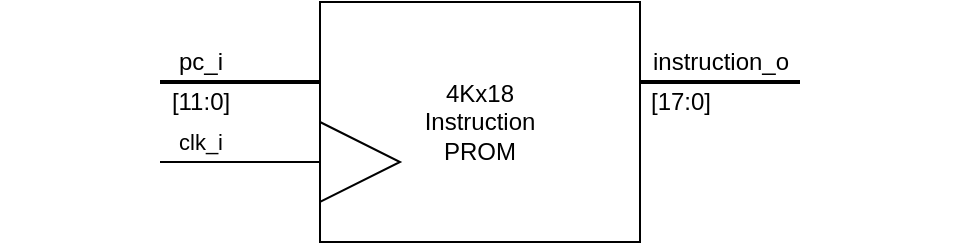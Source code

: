 <mxfile version="13.0.3" type="device"><diagram id="Li5Rl3-0IhGSLnciUuNi" name="Page-1"><mxGraphModel dx="749" dy="556" grid="1" gridSize="10" guides="1" tooltips="1" connect="1" arrows="1" fold="1" page="1" pageScale="1" pageWidth="850" pageHeight="1100" math="0" shadow="0"><root><mxCell id="0"/><mxCell id="1" parent="0"/><mxCell id="MRmQ-671ziyOcFv2NNGt-1" style="edgeStyle=orthogonalEdgeStyle;rounded=0;orthogonalLoop=1;jettySize=auto;html=1;endArrow=none;endFill=0;strokeWidth=2;" parent="1" source="-xM4Njac7Bel6Wm34ZWw-1" edge="1"><mxGeometry relative="1" as="geometry"><mxPoint x="440" y="120" as="targetPoint"/><Array as="points"><mxPoint x="440" y="120"/></Array></mxGeometry></mxCell><mxCell id="MRmQ-671ziyOcFv2NNGt-2" value="&lt;span style=&quot;font-size: 12px;&quot;&gt;instruction_o&lt;/span&gt;" style="edgeLabel;html=1;align=center;verticalAlign=middle;resizable=0;points=[];labelBackgroundColor=none;" parent="MRmQ-671ziyOcFv2NNGt-1" vertex="1" connectable="0"><mxGeometry x="0.313" relative="1" as="geometry"><mxPoint x="-12.38" y="-10" as="offset"/></mxGeometry></mxCell><mxCell id="MRmQ-671ziyOcFv2NNGt-3" value="&lt;span style=&quot;font-size: 12px;&quot;&gt;[17:0]&lt;/span&gt;" style="edgeLabel;html=1;align=center;verticalAlign=middle;resizable=0;points=[];labelBackgroundColor=none;" parent="MRmQ-671ziyOcFv2NNGt-1" vertex="1" connectable="0"><mxGeometry x="-0.627" relative="1" as="geometry"><mxPoint x="5.24" y="10" as="offset"/></mxGeometry></mxCell><mxCell id="MRmQ-671ziyOcFv2NNGt-4" style="edgeStyle=orthogonalEdgeStyle;rounded=0;orthogonalLoop=1;jettySize=auto;html=1;endArrow=none;endFill=0;strokeWidth=2;" parent="1" source="-xM4Njac7Bel6Wm34ZWw-1" edge="1"><mxGeometry relative="1" as="geometry"><mxPoint x="120" y="120" as="targetPoint"/><Array as="points"><mxPoint x="180" y="120"/><mxPoint x="180" y="120"/></Array></mxGeometry></mxCell><mxCell id="MRmQ-671ziyOcFv2NNGt-5" value="&lt;span style=&quot;font-size: 12px;&quot;&gt;pc_i&lt;/span&gt;" style="edgeLabel;html=1;align=center;verticalAlign=middle;resizable=0;points=[];labelBackgroundColor=none;" parent="MRmQ-671ziyOcFv2NNGt-4" vertex="1" connectable="0"><mxGeometry x="0.127" y="-2" relative="1" as="geometry"><mxPoint x="-14.76" y="-8" as="offset"/></mxGeometry></mxCell><mxCell id="MRmQ-671ziyOcFv2NNGt-6" value="&lt;span style=&quot;font-size: 12px;&quot;&gt;[11:0]&lt;/span&gt;" style="edgeLabel;html=1;align=center;verticalAlign=middle;resizable=0;points=[];labelBackgroundColor=none;" parent="MRmQ-671ziyOcFv2NNGt-4" vertex="1" connectable="0"><mxGeometry x="-0.242" y="-1" relative="1" as="geometry"><mxPoint x="-29.52" y="11" as="offset"/></mxGeometry></mxCell><mxCell id="c9r8SsXnLIncSO47DS2p-2" style="edgeStyle=orthogonalEdgeStyle;rounded=0;orthogonalLoop=1;jettySize=auto;html=1;endArrow=none;endFill=0;" edge="1" parent="1" source="-xM4Njac7Bel6Wm34ZWw-1"><mxGeometry relative="1" as="geometry"><mxPoint x="120" y="160" as="targetPoint"/><Array as="points"><mxPoint x="180" y="160"/><mxPoint x="180" y="160"/></Array></mxGeometry></mxCell><mxCell id="c9r8SsXnLIncSO47DS2p-3" value="clk_i" style="edgeLabel;html=1;align=center;verticalAlign=middle;resizable=0;points=[];labelBackgroundColor=none;" vertex="1" connectable="0" parent="c9r8SsXnLIncSO47DS2p-2"><mxGeometry x="0.811" y="2" relative="1" as="geometry"><mxPoint x="12.57" y="-12" as="offset"/></mxGeometry></mxCell><mxCell id="-xM4Njac7Bel6Wm34ZWw-1" value="4Kx18&lt;br&gt;Instruction&lt;br&gt;PROM" style="rounded=0;whiteSpace=wrap;html=1;" parent="1" vertex="1"><mxGeometry x="200" y="80" width="160" height="120" as="geometry"/></mxCell><mxCell id="c9r8SsXnLIncSO47DS2p-1" value="" style="rounded=0;whiteSpace=wrap;html=1;fillColor=none;strokeColor=none;" vertex="1" parent="1"><mxGeometry x="40" y="80" width="480" height="40" as="geometry"/></mxCell><mxCell id="c9r8SsXnLIncSO47DS2p-5" value="" style="triangle;whiteSpace=wrap;html=1;" vertex="1" parent="1"><mxGeometry x="200" y="140" width="40" height="40" as="geometry"/></mxCell></root></mxGraphModel></diagram></mxfile>